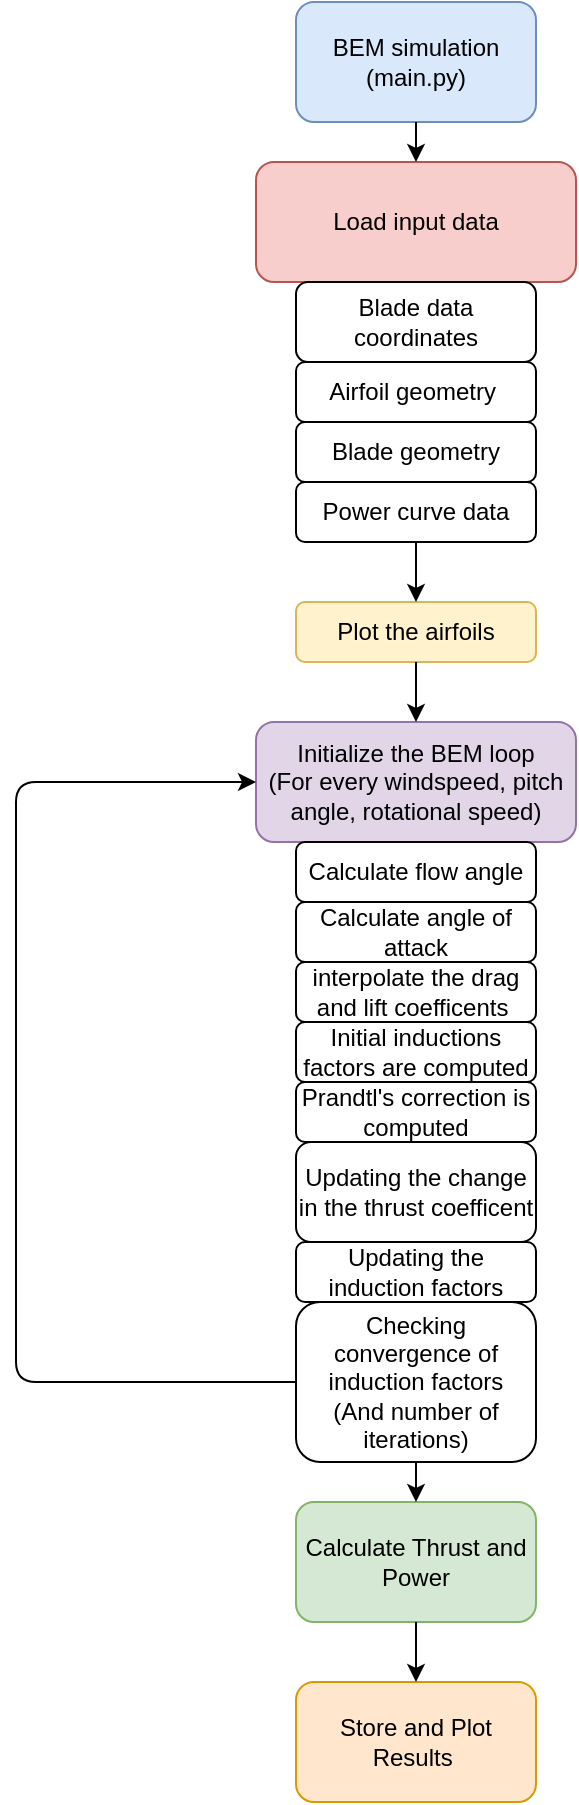 <mxfile>
    <diagram id="HcsooGtjJQzSXpFkrT9_" name="Page-1">
        <mxGraphModel dx="1750" dy="742" grid="1" gridSize="10" guides="1" tooltips="1" connect="1" arrows="1" fold="1" page="1" pageScale="1" pageWidth="827" pageHeight="1169" math="0" shadow="0">
            <root>
                <mxCell id="0"/>
                <mxCell id="1" parent="0"/>
                <mxCell id="4" value="BEM simulation&lt;div&gt;(main.py)&lt;/div&gt;" style="rounded=1;whiteSpace=wrap;html=1;fillColor=#dae8fc;strokeColor=#6c8ebf;" parent="1" vertex="1">
                    <mxGeometry x="300" y="30" width="120" height="60" as="geometry"/>
                </mxCell>
                <mxCell id="5" value="Load input data" style="rounded=1;whiteSpace=wrap;html=1;fillColor=#f8cecc;strokeColor=#b85450;" parent="1" vertex="1">
                    <mxGeometry x="280" y="110" width="160" height="60" as="geometry"/>
                </mxCell>
                <mxCell id="6" value="&lt;div&gt;&lt;br&gt;&lt;/div&gt;Plot the airfoils&lt;div&gt;&lt;div&gt;&lt;br&gt;&lt;/div&gt;&lt;/div&gt;" style="rounded=1;whiteSpace=wrap;html=1;fillColor=#fff2cc;strokeColor=#d6b656;" parent="1" vertex="1">
                    <mxGeometry x="300" y="330" width="120" height="30" as="geometry"/>
                </mxCell>
                <mxCell id="7" value="Initialize the BEM loop&lt;div&gt;(For every windspeed, pitch angle, rotational speed)&lt;/div&gt;" style="rounded=1;whiteSpace=wrap;html=1;fillColor=#e1d5e7;strokeColor=#9673a6;" parent="1" vertex="1">
                    <mxGeometry x="280" y="390" width="160" height="60" as="geometry"/>
                </mxCell>
                <mxCell id="8" value="Calculate Thrust and Power" style="rounded=1;whiteSpace=wrap;html=1;fillColor=#d5e8d4;strokeColor=#82b366;" parent="1" vertex="1">
                    <mxGeometry x="300" y="780" width="120" height="60" as="geometry"/>
                </mxCell>
                <mxCell id="11" value="" style="endArrow=classic;html=1;entryX=0.5;entryY=0;entryDx=0;entryDy=0;exitX=0.5;exitY=1;exitDx=0;exitDy=0;" parent="1" source="4" target="5" edge="1">
                    <mxGeometry width="50" height="50" relative="1" as="geometry">
                        <mxPoint x="330" y="210" as="sourcePoint"/>
                        <mxPoint x="380" y="160" as="targetPoint"/>
                    </mxGeometry>
                </mxCell>
                <mxCell id="12" value="" style="endArrow=classic;html=1;entryX=0.5;entryY=0;entryDx=0;entryDy=0;exitX=0.5;exitY=1;exitDx=0;exitDy=0;" parent="1" source="35" target="6" edge="1">
                    <mxGeometry width="50" height="50" relative="1" as="geometry">
                        <mxPoint x="360" y="340" as="sourcePoint"/>
                        <mxPoint x="380" y="340" as="targetPoint"/>
                    </mxGeometry>
                </mxCell>
                <mxCell id="13" value="" style="endArrow=classic;html=1;exitX=0.5;exitY=1;exitDx=0;exitDy=0;entryX=0.5;entryY=0;entryDx=0;entryDy=0;" parent="1" source="6" target="7" edge="1">
                    <mxGeometry width="50" height="50" relative="1" as="geometry">
                        <mxPoint x="330" y="550" as="sourcePoint"/>
                        <mxPoint x="380" y="500" as="targetPoint"/>
                    </mxGeometry>
                </mxCell>
                <mxCell id="14" value="" style="endArrow=classic;html=1;entryX=0.5;entryY=0;entryDx=0;entryDy=0;exitX=0.5;exitY=1;exitDx=0;exitDy=0;" parent="1" source="29" target="8" edge="1">
                    <mxGeometry width="50" height="50" relative="1" as="geometry">
                        <mxPoint x="360" y="680" as="sourcePoint"/>
                        <mxPoint x="380" y="590" as="targetPoint"/>
                    </mxGeometry>
                </mxCell>
                <mxCell id="15" value="Store and Plot Results&amp;nbsp;" style="rounded=1;whiteSpace=wrap;html=1;fillColor=#ffe6cc;strokeColor=#d79b00;" parent="1" vertex="1">
                    <mxGeometry x="300" y="870" width="120" height="60" as="geometry"/>
                </mxCell>
                <mxCell id="16" value="" style="endArrow=classic;html=1;entryX=0.5;entryY=0;entryDx=0;entryDy=0;exitX=0.5;exitY=1;exitDx=0;exitDy=0;" parent="1" source="8" target="15" edge="1">
                    <mxGeometry width="50" height="50" relative="1" as="geometry">
                        <mxPoint x="330" y="700" as="sourcePoint"/>
                        <mxPoint x="380" y="650" as="targetPoint"/>
                    </mxGeometry>
                </mxCell>
                <mxCell id="17" value="" style="endArrow=classic;html=1;exitX=0;exitY=0.5;exitDx=0;exitDy=0;entryX=0;entryY=0.5;entryDx=0;entryDy=0;" parent="1" source="29" target="7" edge="1">
                    <mxGeometry width="50" height="50" relative="1" as="geometry">
                        <mxPoint x="330" y="620" as="sourcePoint"/>
                        <mxPoint x="380" y="570" as="targetPoint"/>
                        <Array as="points">
                            <mxPoint x="160" y="720"/>
                            <mxPoint x="160" y="420"/>
                        </Array>
                    </mxGeometry>
                </mxCell>
                <mxCell id="23" value="Calculate flow angle" style="rounded=1;whiteSpace=wrap;html=1;" parent="1" vertex="1">
                    <mxGeometry x="300" y="450" width="120" height="30" as="geometry"/>
                </mxCell>
                <mxCell id="25" value="Calculate angle of attack" style="rounded=1;whiteSpace=wrap;html=1;" parent="1" vertex="1">
                    <mxGeometry x="300" y="480" width="120" height="30" as="geometry"/>
                </mxCell>
                <mxCell id="26" value="interpolate the drag and lift coefficents&amp;nbsp;" style="rounded=1;whiteSpace=wrap;html=1;" parent="1" vertex="1">
                    <mxGeometry x="300" y="510" width="120" height="30" as="geometry"/>
                </mxCell>
                <mxCell id="27" value="Initial inductions factors are computed" style="rounded=1;whiteSpace=wrap;html=1;" parent="1" vertex="1">
                    <mxGeometry x="300" y="540" width="120" height="30" as="geometry"/>
                </mxCell>
                <mxCell id="28" value="Prandtl&#39;s correction is computed" style="rounded=1;whiteSpace=wrap;html=1;" parent="1" vertex="1">
                    <mxGeometry x="300" y="570" width="120" height="30" as="geometry"/>
                </mxCell>
                <mxCell id="29" value="Checking convergence of induction factors&lt;div&gt;(And number of iterations)&lt;/div&gt;" style="rounded=1;whiteSpace=wrap;html=1;" parent="1" vertex="1">
                    <mxGeometry x="300" y="680" width="120" height="80" as="geometry"/>
                </mxCell>
                <mxCell id="30" value="Updating the change in the thrust coefficent" style="rounded=1;whiteSpace=wrap;html=1;" parent="1" vertex="1">
                    <mxGeometry x="300" y="600" width="120" height="50" as="geometry"/>
                </mxCell>
                <mxCell id="31" value="Updating the induction factors" style="rounded=1;whiteSpace=wrap;html=1;" parent="1" vertex="1">
                    <mxGeometry x="300" y="650" width="120" height="30" as="geometry"/>
                </mxCell>
                <mxCell id="33" value="Airfoil geometry&amp;nbsp;" style="rounded=1;whiteSpace=wrap;html=1;" parent="1" vertex="1">
                    <mxGeometry x="300" y="210" width="120" height="30" as="geometry"/>
                </mxCell>
                <mxCell id="34" value="Blade geometry" style="rounded=1;whiteSpace=wrap;html=1;" parent="1" vertex="1">
                    <mxGeometry x="300" y="240" width="120" height="30" as="geometry"/>
                </mxCell>
                <mxCell id="35" value="Power curve data" style="rounded=1;whiteSpace=wrap;html=1;" parent="1" vertex="1">
                    <mxGeometry x="300" y="270" width="120" height="30" as="geometry"/>
                </mxCell>
                <mxCell id="37" value="&lt;span style=&quot;color: rgb(0, 0, 0);&quot;&gt;Blade data coordinates&lt;/span&gt;" style="rounded=1;whiteSpace=wrap;html=1;" vertex="1" parent="1">
                    <mxGeometry x="300" y="170" width="120" height="40" as="geometry"/>
                </mxCell>
            </root>
        </mxGraphModel>
    </diagram>
</mxfile>